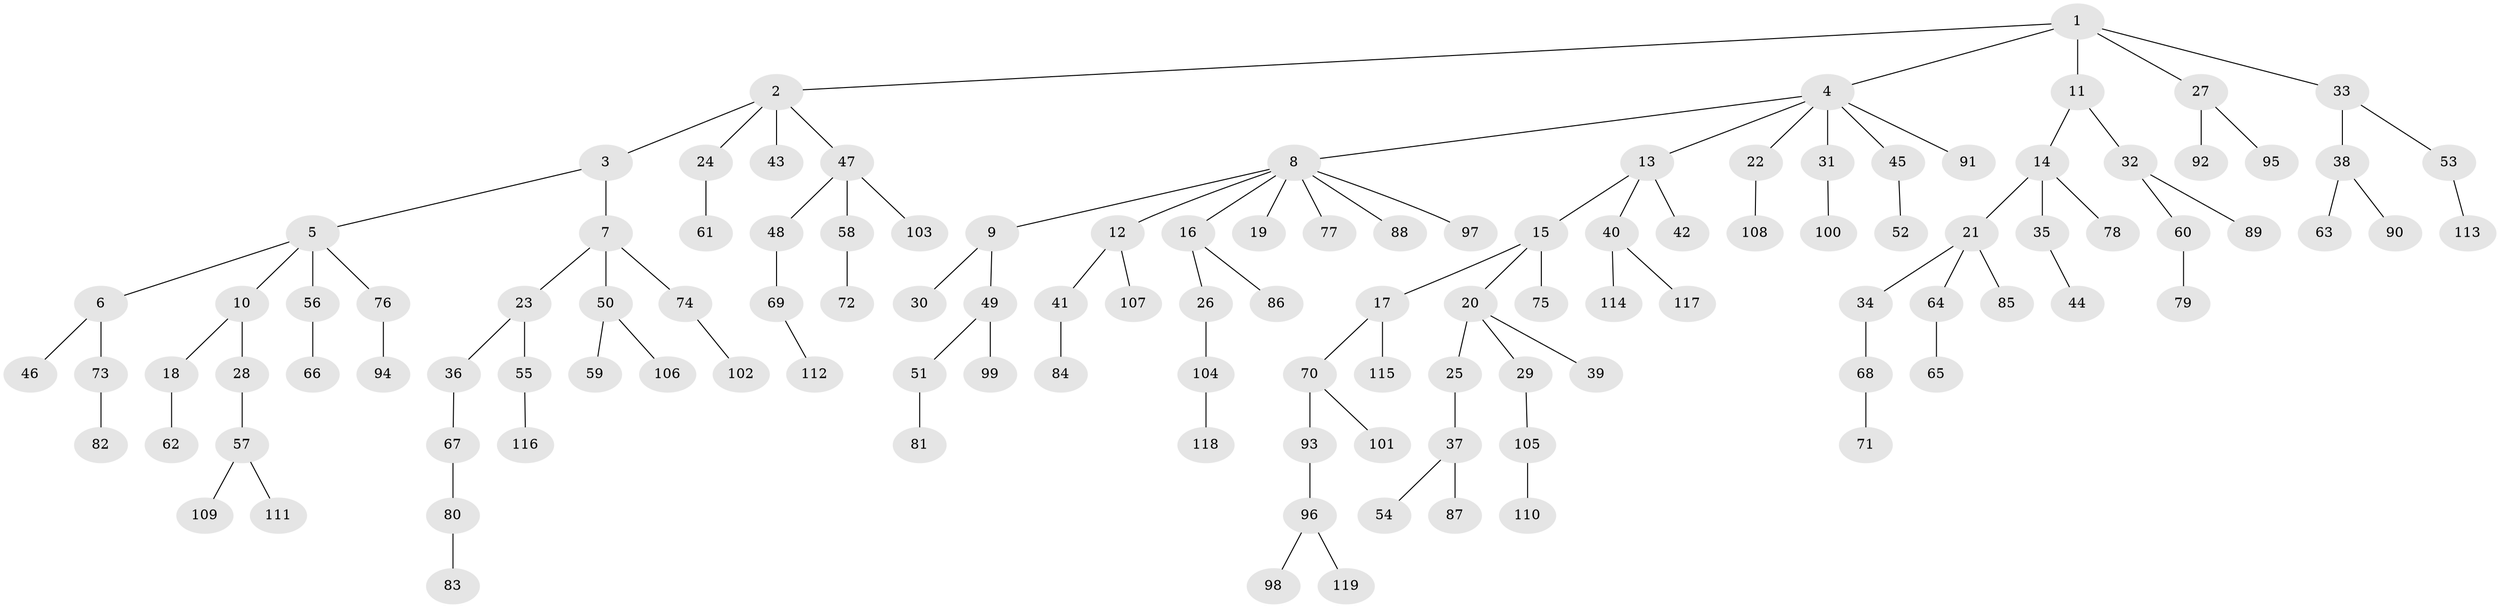 // Generated by graph-tools (version 1.1) at 2025/02/03/09/25 03:02:29]
// undirected, 119 vertices, 118 edges
graph export_dot {
graph [start="1"]
  node [color=gray90,style=filled];
  1;
  2;
  3;
  4;
  5;
  6;
  7;
  8;
  9;
  10;
  11;
  12;
  13;
  14;
  15;
  16;
  17;
  18;
  19;
  20;
  21;
  22;
  23;
  24;
  25;
  26;
  27;
  28;
  29;
  30;
  31;
  32;
  33;
  34;
  35;
  36;
  37;
  38;
  39;
  40;
  41;
  42;
  43;
  44;
  45;
  46;
  47;
  48;
  49;
  50;
  51;
  52;
  53;
  54;
  55;
  56;
  57;
  58;
  59;
  60;
  61;
  62;
  63;
  64;
  65;
  66;
  67;
  68;
  69;
  70;
  71;
  72;
  73;
  74;
  75;
  76;
  77;
  78;
  79;
  80;
  81;
  82;
  83;
  84;
  85;
  86;
  87;
  88;
  89;
  90;
  91;
  92;
  93;
  94;
  95;
  96;
  97;
  98;
  99;
  100;
  101;
  102;
  103;
  104;
  105;
  106;
  107;
  108;
  109;
  110;
  111;
  112;
  113;
  114;
  115;
  116;
  117;
  118;
  119;
  1 -- 2;
  1 -- 4;
  1 -- 11;
  1 -- 27;
  1 -- 33;
  2 -- 3;
  2 -- 24;
  2 -- 43;
  2 -- 47;
  3 -- 5;
  3 -- 7;
  4 -- 8;
  4 -- 13;
  4 -- 22;
  4 -- 31;
  4 -- 45;
  4 -- 91;
  5 -- 6;
  5 -- 10;
  5 -- 56;
  5 -- 76;
  6 -- 46;
  6 -- 73;
  7 -- 23;
  7 -- 50;
  7 -- 74;
  8 -- 9;
  8 -- 12;
  8 -- 16;
  8 -- 19;
  8 -- 77;
  8 -- 88;
  8 -- 97;
  9 -- 30;
  9 -- 49;
  10 -- 18;
  10 -- 28;
  11 -- 14;
  11 -- 32;
  12 -- 41;
  12 -- 107;
  13 -- 15;
  13 -- 40;
  13 -- 42;
  14 -- 21;
  14 -- 35;
  14 -- 78;
  15 -- 17;
  15 -- 20;
  15 -- 75;
  16 -- 26;
  16 -- 86;
  17 -- 70;
  17 -- 115;
  18 -- 62;
  20 -- 25;
  20 -- 29;
  20 -- 39;
  21 -- 34;
  21 -- 64;
  21 -- 85;
  22 -- 108;
  23 -- 36;
  23 -- 55;
  24 -- 61;
  25 -- 37;
  26 -- 104;
  27 -- 92;
  27 -- 95;
  28 -- 57;
  29 -- 105;
  31 -- 100;
  32 -- 60;
  32 -- 89;
  33 -- 38;
  33 -- 53;
  34 -- 68;
  35 -- 44;
  36 -- 67;
  37 -- 54;
  37 -- 87;
  38 -- 63;
  38 -- 90;
  40 -- 114;
  40 -- 117;
  41 -- 84;
  45 -- 52;
  47 -- 48;
  47 -- 58;
  47 -- 103;
  48 -- 69;
  49 -- 51;
  49 -- 99;
  50 -- 59;
  50 -- 106;
  51 -- 81;
  53 -- 113;
  55 -- 116;
  56 -- 66;
  57 -- 109;
  57 -- 111;
  58 -- 72;
  60 -- 79;
  64 -- 65;
  67 -- 80;
  68 -- 71;
  69 -- 112;
  70 -- 93;
  70 -- 101;
  73 -- 82;
  74 -- 102;
  76 -- 94;
  80 -- 83;
  93 -- 96;
  96 -- 98;
  96 -- 119;
  104 -- 118;
  105 -- 110;
}
